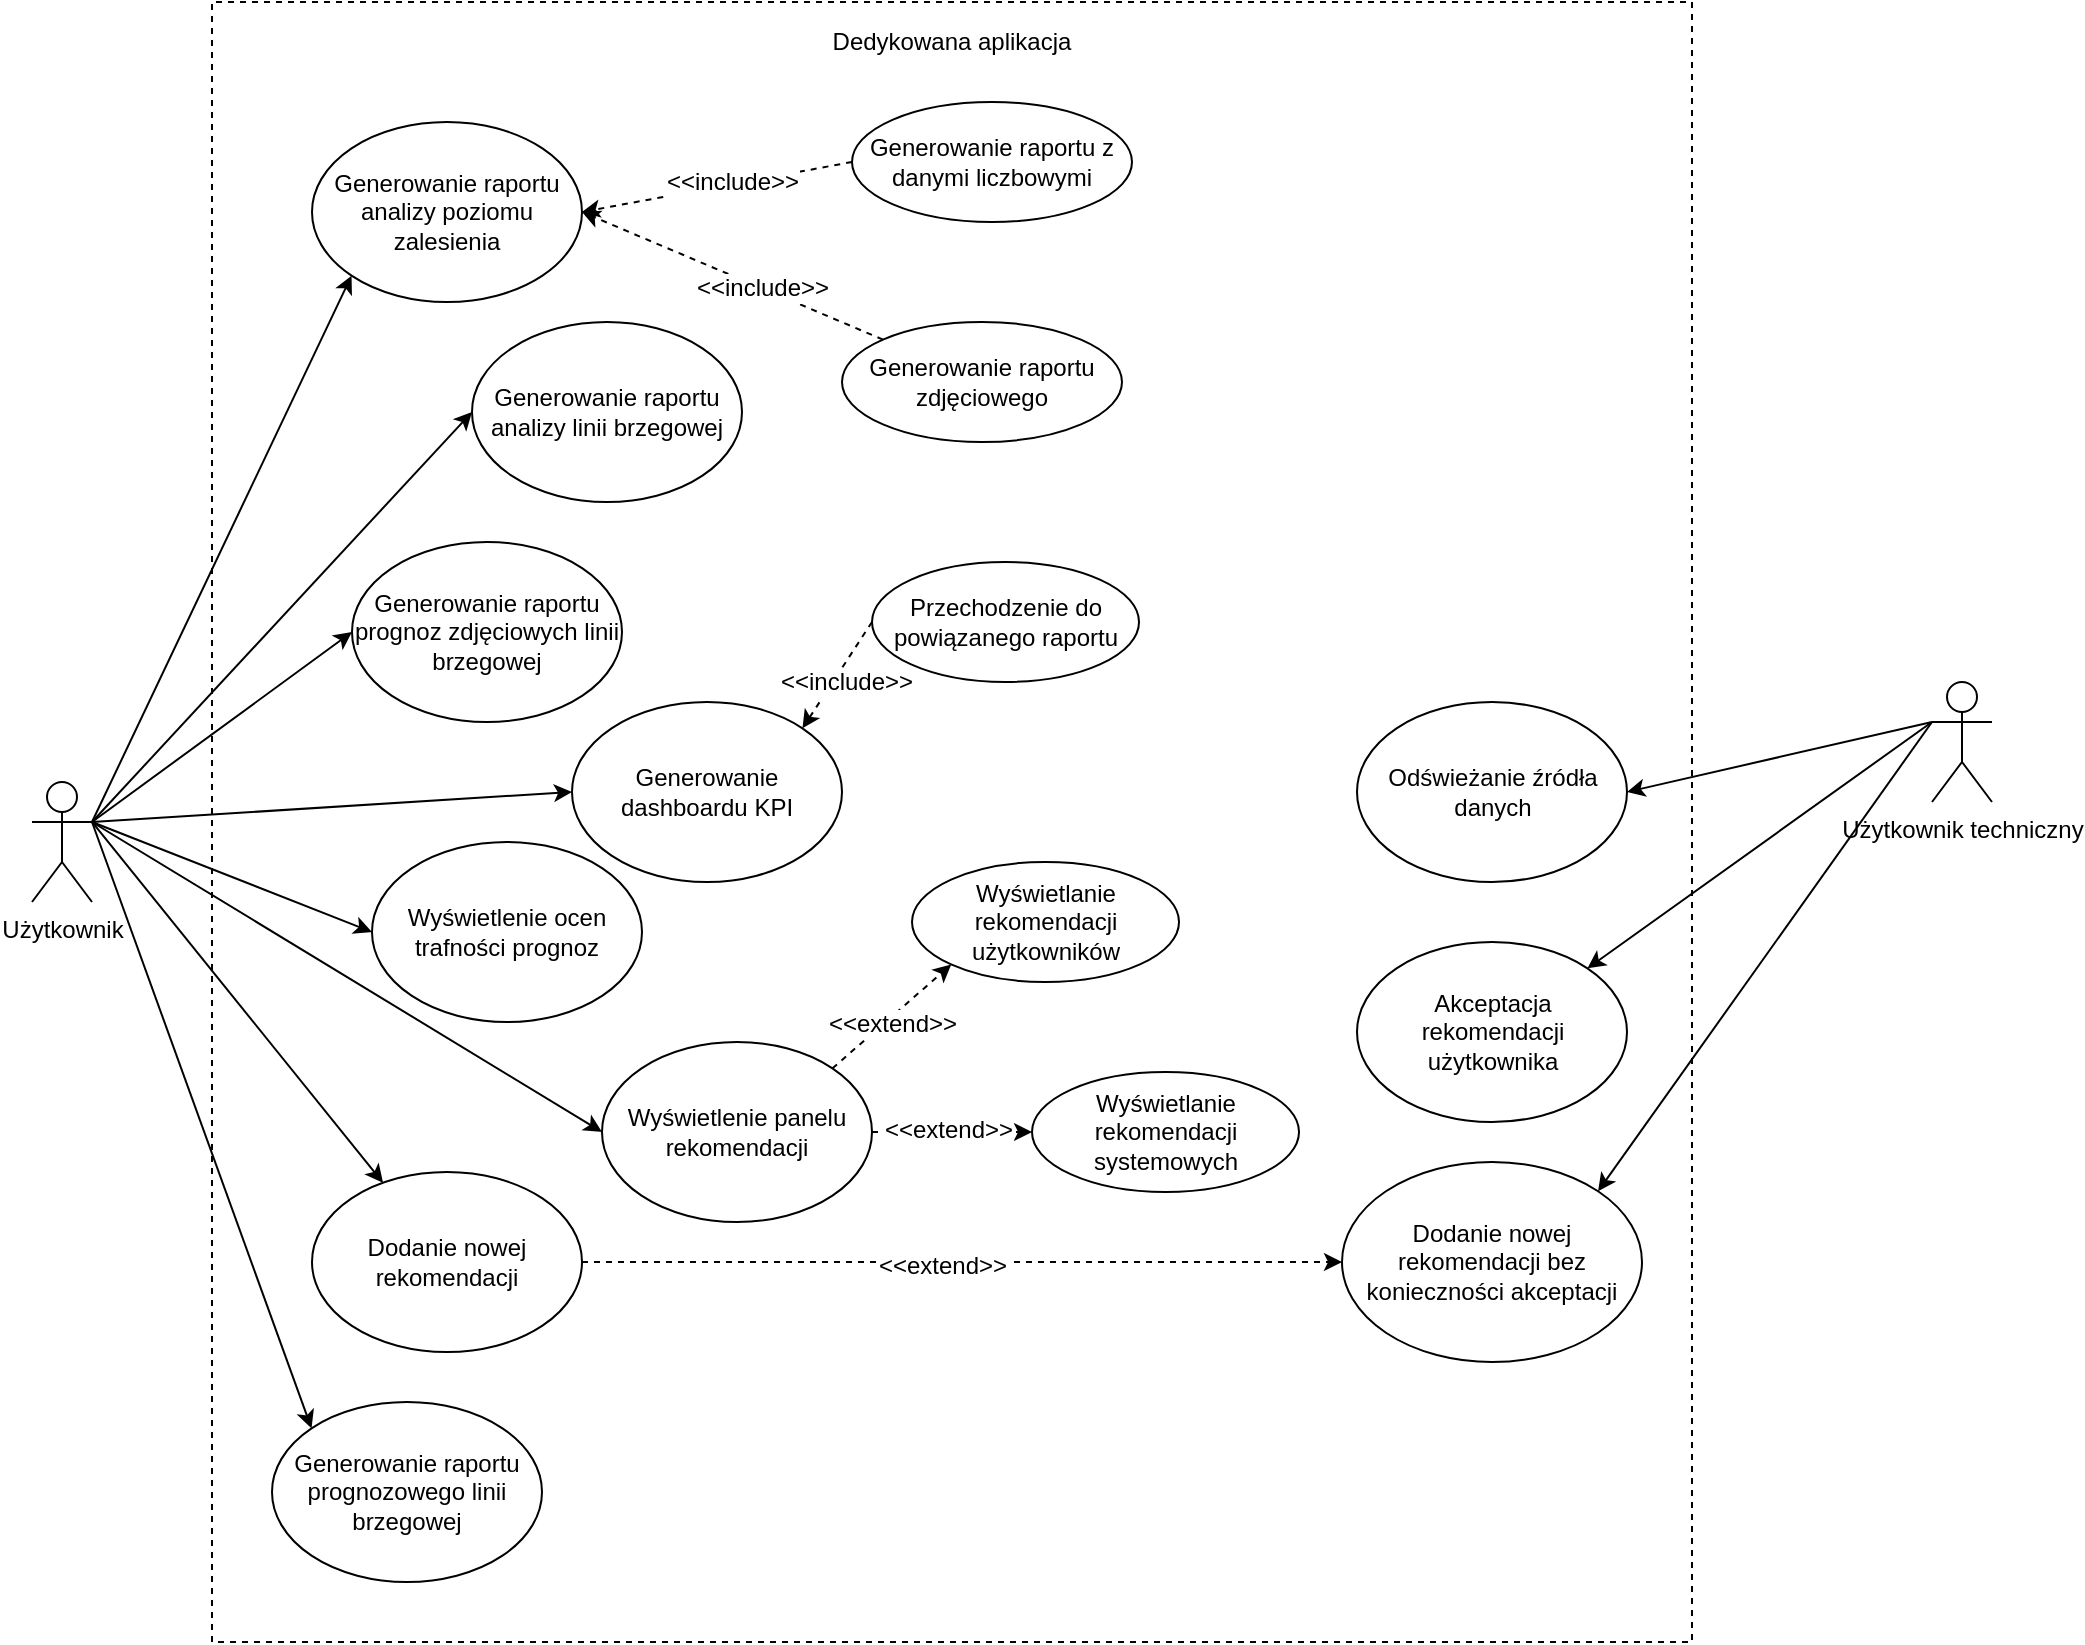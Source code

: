 <mxfile version="12.4.2" type="github" pages="1">
  <diagram name="Page-1" id="929967ad-93f9-6ef4-fab6-5d389245f69c">
    <mxGraphModel dx="3175.5" dy="2033" grid="1" gridSize="10" guides="1" tooltips="1" connect="1" arrows="1" fold="1" page="1" pageScale="1.5" pageWidth="1169" pageHeight="826" background="none" math="0" shadow="0">
      <root>
        <mxCell id="0" style=";html=1;"/>
        <mxCell id="1" style=";html=1;" parent="0"/>
        <mxCell id="KoNH0CNwUAHt0AgaoYmD-12" value="" style="rounded=0;whiteSpace=wrap;html=1;dashed=1;rotation=90;" parent="1" vertex="1">
          <mxGeometry x="-1130" y="-1170" width="820" height="740" as="geometry"/>
        </mxCell>
        <mxCell id="KoNH0CNwUAHt0AgaoYmD-14" value="Dedykowana aplikacja" style="text;html=1;strokeColor=none;fillColor=none;align=center;verticalAlign=middle;whiteSpace=wrap;rounded=0;dashed=1;" parent="1" vertex="1">
          <mxGeometry x="-810" y="-1200" width="180" height="20" as="geometry"/>
        </mxCell>
        <mxCell id="KoNH0CNwUAHt0AgaoYmD-15" value="Generowanie raportu analizy poziomu zalesienia" style="ellipse;whiteSpace=wrap;html=1;" parent="1" vertex="1">
          <mxGeometry x="-1040" y="-1150" width="135" height="90" as="geometry"/>
        </mxCell>
        <mxCell id="KoNH0CNwUAHt0AgaoYmD-16" value="Generowanie raportu analizy linii brzegowej" style="ellipse;whiteSpace=wrap;html=1;" parent="1" vertex="1">
          <mxGeometry x="-960" y="-1050" width="135" height="90" as="geometry"/>
        </mxCell>
        <mxCell id="KoNH0CNwUAHt0AgaoYmD-17" value="Generowanie raportu prognoz zdjęciowych linii brzegowej" style="ellipse;whiteSpace=wrap;html=1;" parent="1" vertex="1">
          <mxGeometry x="-1020" y="-940" width="135" height="90" as="geometry"/>
        </mxCell>
        <mxCell id="KoNH0CNwUAHt0AgaoYmD-18" value="Generowanie raportu prognozowego linii brzegowej" style="ellipse;whiteSpace=wrap;html=1;" parent="1" vertex="1">
          <mxGeometry x="-1060" y="-510" width="135" height="90" as="geometry"/>
        </mxCell>
        <mxCell id="KoNH0CNwUAHt0AgaoYmD-19" value="Generowanie dashboardu KPI" style="ellipse;whiteSpace=wrap;html=1;" parent="1" vertex="1">
          <mxGeometry x="-910" y="-860" width="135" height="90" as="geometry"/>
        </mxCell>
        <mxCell id="KoNH0CNwUAHt0AgaoYmD-20" value="Wyświetlenie ocen trafności prognoz" style="ellipse;whiteSpace=wrap;html=1;" parent="1" vertex="1">
          <mxGeometry x="-1010" y="-790" width="135" height="90" as="geometry"/>
        </mxCell>
        <mxCell id="KoNH0CNwUAHt0AgaoYmD-21" value="Wyświetlenie panelu rekomendacji" style="ellipse;whiteSpace=wrap;html=1;" parent="1" vertex="1">
          <mxGeometry x="-895" y="-690" width="135" height="90" as="geometry"/>
        </mxCell>
        <mxCell id="KoNH0CNwUAHt0AgaoYmD-22" value="Użytkownik techniczny&lt;br&gt;" style="shape=umlActor;verticalLabelPosition=bottom;labelBackgroundColor=#ffffff;verticalAlign=top;html=1;outlineConnect=0;" parent="1" vertex="1">
          <mxGeometry x="-230" y="-870" width="30" height="60" as="geometry"/>
        </mxCell>
        <mxCell id="KoNH0CNwUAHt0AgaoYmD-24" value="Użytkownik" style="shape=umlActor;verticalLabelPosition=bottom;labelBackgroundColor=#ffffff;verticalAlign=top;html=1;outlineConnect=0;" parent="1" vertex="1">
          <mxGeometry x="-1180" y="-820" width="30" height="60" as="geometry"/>
        </mxCell>
        <mxCell id="KoNH0CNwUAHt0AgaoYmD-30" value="" style="edgeStyle=orthogonalEdgeStyle;rounded=0;orthogonalLoop=1;jettySize=auto;html=1;dashed=1;exitX=1;exitY=0.5;exitDx=0;exitDy=0;entryX=0;entryY=0.5;entryDx=0;entryDy=0;" parent="1" source="KoNH0CNwUAHt0AgaoYmD-26" target="KoNH0CNwUAHt0AgaoYmD-28" edge="1">
          <mxGeometry relative="1" as="geometry">
            <mxPoint x="-957.5" y="-650" as="targetPoint"/>
          </mxGeometry>
        </mxCell>
        <mxCell id="oLljnyBIysXPZ3oE8e6Y-10" value="&amp;lt;&amp;lt;extend&amp;gt;&amp;gt;" style="text;html=1;align=center;verticalAlign=middle;resizable=0;points=[];;labelBackgroundColor=#ffffff;" vertex="1" connectable="0" parent="KoNH0CNwUAHt0AgaoYmD-30">
          <mxGeometry x="-0.053" y="-2" relative="1" as="geometry">
            <mxPoint as="offset"/>
          </mxGeometry>
        </mxCell>
        <mxCell id="KoNH0CNwUAHt0AgaoYmD-26" value="Dodanie nowej rekomendacji" style="ellipse;whiteSpace=wrap;html=1;" parent="1" vertex="1">
          <mxGeometry x="-1040" y="-625" width="135" height="90" as="geometry"/>
        </mxCell>
        <mxCell id="KoNH0CNwUAHt0AgaoYmD-27" value="Akceptacja rekomendacji użytkownika" style="ellipse;whiteSpace=wrap;html=1;" parent="1" vertex="1">
          <mxGeometry x="-517.5" y="-740" width="135" height="90" as="geometry"/>
        </mxCell>
        <mxCell id="KoNH0CNwUAHt0AgaoYmD-28" value="Dodanie nowej rekomendacji bez konieczności akceptacji" style="ellipse;whiteSpace=wrap;html=1;" parent="1" vertex="1">
          <mxGeometry x="-525" y="-630" width="150" height="100" as="geometry"/>
        </mxCell>
        <mxCell id="KoNH0CNwUAHt0AgaoYmD-31" value="" style="endArrow=classic;html=1;exitX=1;exitY=0.333;exitDx=0;exitDy=0;exitPerimeter=0;" parent="1" source="KoNH0CNwUAHt0AgaoYmD-24" target="KoNH0CNwUAHt0AgaoYmD-26" edge="1">
          <mxGeometry width="50" height="50" relative="1" as="geometry">
            <mxPoint x="-1200" y="-320" as="sourcePoint"/>
            <mxPoint x="-1150" y="-370" as="targetPoint"/>
          </mxGeometry>
        </mxCell>
        <mxCell id="KoNH0CNwUAHt0AgaoYmD-32" value="" style="endArrow=classic;html=1;exitX=0;exitY=0.333;exitDx=0;exitDy=0;exitPerimeter=0;entryX=1;entryY=0;entryDx=0;entryDy=0;" parent="1" source="KoNH0CNwUAHt0AgaoYmD-22" target="KoNH0CNwUAHt0AgaoYmD-27" edge="1">
          <mxGeometry width="50" height="50" relative="1" as="geometry">
            <mxPoint x="-1200" y="-320" as="sourcePoint"/>
            <mxPoint x="-1150" y="-370" as="targetPoint"/>
          </mxGeometry>
        </mxCell>
        <mxCell id="KoNH0CNwUAHt0AgaoYmD-33" value="" style="endArrow=classic;html=1;entryX=1;entryY=0;entryDx=0;entryDy=0;" parent="1" target="KoNH0CNwUAHt0AgaoYmD-28" edge="1">
          <mxGeometry width="50" height="50" relative="1" as="geometry">
            <mxPoint x="-230" y="-850" as="sourcePoint"/>
            <mxPoint x="-392.27" y="-716.82" as="targetPoint"/>
          </mxGeometry>
        </mxCell>
        <mxCell id="KoNH0CNwUAHt0AgaoYmD-34" value="Odświeżanie źródła danych" style="ellipse;whiteSpace=wrap;html=1;" parent="1" vertex="1">
          <mxGeometry x="-517.5" y="-860" width="135" height="90" as="geometry"/>
        </mxCell>
        <mxCell id="KoNH0CNwUAHt0AgaoYmD-35" value="" style="endArrow=classic;html=1;entryX=1;entryY=0.5;entryDx=0;entryDy=0;" parent="1" target="KoNH0CNwUAHt0AgaoYmD-34" edge="1">
          <mxGeometry width="50" height="50" relative="1" as="geometry">
            <mxPoint x="-230" y="-850" as="sourcePoint"/>
            <mxPoint x="-1150" y="-370" as="targetPoint"/>
          </mxGeometry>
        </mxCell>
        <mxCell id="oLljnyBIysXPZ3oE8e6Y-1" value="" style="endArrow=classic;html=1;entryX=0;entryY=0.5;entryDx=0;entryDy=0;" edge="1" parent="1" target="KoNH0CNwUAHt0AgaoYmD-20">
          <mxGeometry width="50" height="50" relative="1" as="geometry">
            <mxPoint x="-1150" y="-800" as="sourcePoint"/>
            <mxPoint x="-994.405" y="-609.656" as="targetPoint"/>
          </mxGeometry>
        </mxCell>
        <mxCell id="oLljnyBIysXPZ3oE8e6Y-2" value="" style="endArrow=classic;html=1;entryX=0;entryY=0.5;entryDx=0;entryDy=0;" edge="1" parent="1" target="KoNH0CNwUAHt0AgaoYmD-19">
          <mxGeometry width="50" height="50" relative="1" as="geometry">
            <mxPoint x="-1150" y="-800" as="sourcePoint"/>
            <mxPoint x="-984.405" y="-599.656" as="targetPoint"/>
          </mxGeometry>
        </mxCell>
        <mxCell id="oLljnyBIysXPZ3oE8e6Y-3" value="" style="endArrow=classic;html=1;entryX=0;entryY=0.5;entryDx=0;entryDy=0;" edge="1" parent="1" target="KoNH0CNwUAHt0AgaoYmD-17">
          <mxGeometry width="50" height="50" relative="1" as="geometry">
            <mxPoint x="-1150" y="-800" as="sourcePoint"/>
            <mxPoint x="-974.405" y="-589.656" as="targetPoint"/>
          </mxGeometry>
        </mxCell>
        <mxCell id="oLljnyBIysXPZ3oE8e6Y-6" value="" style="endArrow=classic;html=1;entryX=0;entryY=0.5;entryDx=0;entryDy=0;" edge="1" parent="1" target="KoNH0CNwUAHt0AgaoYmD-16">
          <mxGeometry width="50" height="50" relative="1" as="geometry">
            <mxPoint x="-1150" y="-800" as="sourcePoint"/>
            <mxPoint x="-964.405" y="-579.656" as="targetPoint"/>
          </mxGeometry>
        </mxCell>
        <mxCell id="oLljnyBIysXPZ3oE8e6Y-7" value="" style="endArrow=classic;html=1;entryX=0;entryY=1;entryDx=0;entryDy=0;" edge="1" parent="1" target="KoNH0CNwUAHt0AgaoYmD-15">
          <mxGeometry width="50" height="50" relative="1" as="geometry">
            <mxPoint x="-1150" y="-800" as="sourcePoint"/>
            <mxPoint x="-954.405" y="-569.656" as="targetPoint"/>
          </mxGeometry>
        </mxCell>
        <mxCell id="oLljnyBIysXPZ3oE8e6Y-8" value="" style="endArrow=classic;html=1;entryX=0;entryY=0;entryDx=0;entryDy=0;" edge="1" parent="1" target="KoNH0CNwUAHt0AgaoYmD-18">
          <mxGeometry width="50" height="50" relative="1" as="geometry">
            <mxPoint x="-1150" y="-800" as="sourcePoint"/>
            <mxPoint x="-944.405" y="-559.656" as="targetPoint"/>
          </mxGeometry>
        </mxCell>
        <mxCell id="oLljnyBIysXPZ3oE8e6Y-9" value="" style="endArrow=classic;html=1;entryX=0;entryY=0.5;entryDx=0;entryDy=0;" edge="1" parent="1" target="KoNH0CNwUAHt0AgaoYmD-21">
          <mxGeometry width="50" height="50" relative="1" as="geometry">
            <mxPoint x="-1150" y="-800" as="sourcePoint"/>
            <mxPoint x="-934.405" y="-549.656" as="targetPoint"/>
          </mxGeometry>
        </mxCell>
        <mxCell id="oLljnyBIysXPZ3oE8e6Y-11" value="Generowanie raportu z danymi liczbowymi" style="ellipse;whiteSpace=wrap;html=1;" vertex="1" parent="1">
          <mxGeometry x="-770" y="-1160" width="140" height="60" as="geometry"/>
        </mxCell>
        <mxCell id="oLljnyBIysXPZ3oE8e6Y-13" value="Generowanie raportu zdjęciowego" style="ellipse;whiteSpace=wrap;html=1;" vertex="1" parent="1">
          <mxGeometry x="-775" y="-1050" width="140" height="60" as="geometry"/>
        </mxCell>
        <mxCell id="oLljnyBIysXPZ3oE8e6Y-15" value="" style="endArrow=classic;html=1;entryX=1;entryY=0.5;entryDx=0;entryDy=0;exitX=0;exitY=0;exitDx=0;exitDy=0;dashed=1;" edge="1" parent="1" source="oLljnyBIysXPZ3oE8e6Y-13" target="KoNH0CNwUAHt0AgaoYmD-15">
          <mxGeometry width="50" height="50" relative="1" as="geometry">
            <mxPoint x="-760" y="-900" as="sourcePoint"/>
            <mxPoint x="-710" y="-950" as="targetPoint"/>
          </mxGeometry>
        </mxCell>
        <mxCell id="oLljnyBIysXPZ3oE8e6Y-17" value="&amp;lt;&amp;lt;include&amp;gt;&amp;gt;" style="text;html=1;align=center;verticalAlign=middle;resizable=0;points=[];;labelBackgroundColor=#ffffff;" vertex="1" connectable="0" parent="oLljnyBIysXPZ3oE8e6Y-15">
          <mxGeometry x="-0.174" relative="1" as="geometry">
            <mxPoint x="1" as="offset"/>
          </mxGeometry>
        </mxCell>
        <mxCell id="oLljnyBIysXPZ3oE8e6Y-16" value="" style="endArrow=classic;html=1;entryX=1;entryY=0.5;entryDx=0;entryDy=0;exitX=0;exitY=0.5;exitDx=0;exitDy=0;dashed=1;" edge="1" parent="1" source="oLljnyBIysXPZ3oE8e6Y-11" target="KoNH0CNwUAHt0AgaoYmD-15">
          <mxGeometry width="50" height="50" relative="1" as="geometry">
            <mxPoint x="-744.497" y="-1031.213" as="sourcePoint"/>
            <mxPoint x="-914.948" y="-1063.062" as="targetPoint"/>
          </mxGeometry>
        </mxCell>
        <mxCell id="oLljnyBIysXPZ3oE8e6Y-18" value="&amp;lt;&amp;lt;include&amp;gt;&amp;gt;" style="text;html=1;align=center;verticalAlign=middle;resizable=0;points=[];;labelBackgroundColor=#ffffff;" vertex="1" connectable="0" parent="oLljnyBIysXPZ3oE8e6Y-16">
          <mxGeometry x="0.153" y="3" relative="1" as="geometry">
            <mxPoint x="17.13" y="-7.33" as="offset"/>
          </mxGeometry>
        </mxCell>
        <mxCell id="oLljnyBIysXPZ3oE8e6Y-19" value="Przechodzenie do powiązanego raportu" style="ellipse;whiteSpace=wrap;html=1;" vertex="1" parent="1">
          <mxGeometry x="-760" y="-930" width="133.51" height="60" as="geometry"/>
        </mxCell>
        <mxCell id="oLljnyBIysXPZ3oE8e6Y-20" value="" style="endArrow=classic;html=1;entryX=1;entryY=0;entryDx=0;entryDy=0;exitX=0;exitY=0.5;exitDx=0;exitDy=0;dashed=1;" edge="1" parent="1" source="oLljnyBIysXPZ3oE8e6Y-19" target="KoNH0CNwUAHt0AgaoYmD-19">
          <mxGeometry width="50" height="50" relative="1" as="geometry">
            <mxPoint x="-721.49" y="-775" as="sourcePoint"/>
            <mxPoint x="-790.0" y="-867.96" as="targetPoint"/>
          </mxGeometry>
        </mxCell>
        <mxCell id="oLljnyBIysXPZ3oE8e6Y-21" value="&amp;lt;&amp;lt;include&amp;gt;&amp;gt;" style="text;html=1;align=center;verticalAlign=middle;resizable=0;points=[];;labelBackgroundColor=#ffffff;" vertex="1" connectable="0" parent="oLljnyBIysXPZ3oE8e6Y-20">
          <mxGeometry x="-0.174" relative="1" as="geometry">
            <mxPoint x="1" y="8.29" as="offset"/>
          </mxGeometry>
        </mxCell>
        <mxCell id="oLljnyBIysXPZ3oE8e6Y-22" value="Wyświetlanie rekomendacji użytkowników" style="ellipse;whiteSpace=wrap;html=1;" vertex="1" parent="1">
          <mxGeometry x="-740" y="-780" width="133.51" height="60" as="geometry"/>
        </mxCell>
        <mxCell id="oLljnyBIysXPZ3oE8e6Y-23" value="Wyświetlanie rekomendacji systemowych" style="ellipse;whiteSpace=wrap;html=1;" vertex="1" parent="1">
          <mxGeometry x="-680" y="-675" width="133.51" height="60" as="geometry"/>
        </mxCell>
        <mxCell id="oLljnyBIysXPZ3oE8e6Y-28" value="" style="endArrow=classic;html=1;entryX=0;entryY=1;entryDx=0;entryDy=0;exitX=1;exitY=0;exitDx=0;exitDy=0;dashed=1;" edge="1" parent="1" source="KoNH0CNwUAHt0AgaoYmD-21" target="oLljnyBIysXPZ3oE8e6Y-22">
          <mxGeometry width="50" height="50" relative="1" as="geometry">
            <mxPoint x="-750" y="-890" as="sourcePoint"/>
            <mxPoint x="-784.948" y="-836.938" as="targetPoint"/>
          </mxGeometry>
        </mxCell>
        <mxCell id="oLljnyBIysXPZ3oE8e6Y-29" value="&amp;lt;&amp;lt;extend&amp;gt;&amp;gt;" style="text;html=1;align=center;verticalAlign=middle;resizable=0;points=[];;labelBackgroundColor=#ffffff;" vertex="1" connectable="0" parent="oLljnyBIysXPZ3oE8e6Y-28">
          <mxGeometry x="-0.174" relative="1" as="geometry">
            <mxPoint x="5" y="-1.47" as="offset"/>
          </mxGeometry>
        </mxCell>
        <mxCell id="oLljnyBIysXPZ3oE8e6Y-30" value="" style="endArrow=classic;html=1;entryX=0;entryY=0.5;entryDx=0;entryDy=0;exitX=1;exitY=0.5;exitDx=0;exitDy=0;dashed=1;" edge="1" parent="1" source="KoNH0CNwUAHt0AgaoYmD-21" target="oLljnyBIysXPZ3oE8e6Y-23">
          <mxGeometry width="50" height="50" relative="1" as="geometry">
            <mxPoint x="-769.948" y="-666.938" as="sourcePoint"/>
            <mxPoint x="-710.179" y="-718.666" as="targetPoint"/>
          </mxGeometry>
        </mxCell>
        <mxCell id="oLljnyBIysXPZ3oE8e6Y-31" value="&amp;lt;&amp;lt;extend&amp;gt;&amp;gt;" style="text;html=1;align=center;verticalAlign=middle;resizable=0;points=[];;labelBackgroundColor=#ffffff;" vertex="1" connectable="0" parent="oLljnyBIysXPZ3oE8e6Y-30">
          <mxGeometry x="-0.174" relative="1" as="geometry">
            <mxPoint x="5" y="-1.47" as="offset"/>
          </mxGeometry>
        </mxCell>
      </root>
    </mxGraphModel>
  </diagram>
</mxfile>
